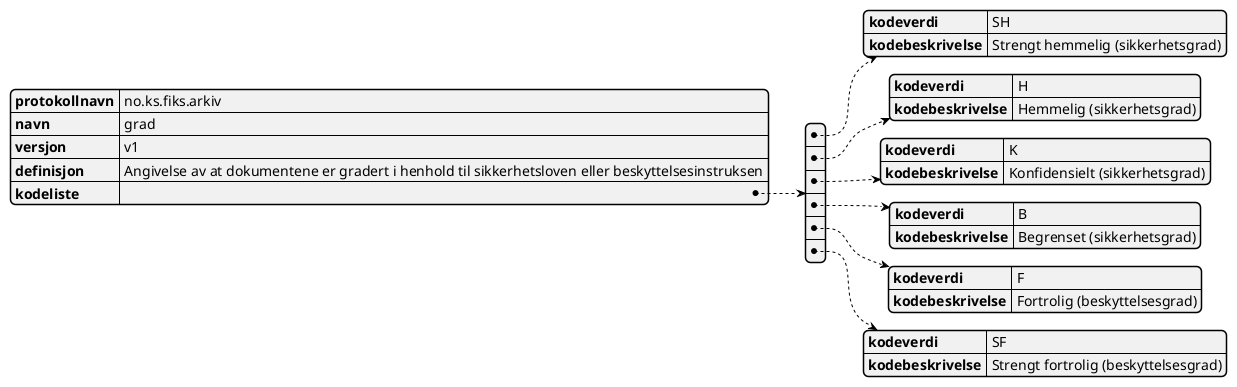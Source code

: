 @startjson
{
  "protokollnavn": "no.ks.fiks.arkiv",
  "navn": "grad",
  "versjon": "v1",
  "definisjon": "Angivelse av at dokumentene er gradert i henhold til sikkerhetsloven eller beskyttelsesinstruksen",
  "kodeliste": [
    {
      "kodeverdi" : "SH",
      "kodebeskrivelse" : "Strengt hemmelig (sikkerhetsgrad)"
    },
    {
      "kodeverdi" : "H",
      "kodebeskrivelse" : "Hemmelig (sikkerhetsgrad)"
    },
    {
      "kodeverdi" : "K",
      "kodebeskrivelse" : "Konfidensielt (sikkerhetsgrad)"
    },
    {
      "kodeverdi" : "B",
      "kodebeskrivelse" : "Begrenset (sikkerhetsgrad)"
    },
    {
      "kodeverdi" : "F",
      "kodebeskrivelse" : "Fortrolig (beskyttelsesgrad)"
    },
    {
      "kodeverdi" : "SF",
      "kodebeskrivelse" : "Strengt fortrolig (beskyttelsesgrad)"
    }
  ]
}
@endjson